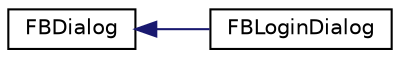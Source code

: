 digraph G
{
  edge [fontname="Helvetica",fontsize="10",labelfontname="Helvetica",labelfontsize="10"];
  node [fontname="Helvetica",fontsize="10",shape=record];
  rankdir="LR";
  Node1 [label="FBDialog",height=0.2,width=0.4,color="black", fillcolor="white", style="filled",URL="$interface_f_b_dialog.html"];
  Node1 -> Node2 [dir="back",color="midnightblue",fontsize="10",style="solid",fontname="Helvetica"];
  Node2 [label="FBLoginDialog",height=0.2,width=0.4,color="black", fillcolor="white", style="filled",URL="$interface_f_b_login_dialog.html"];
}
